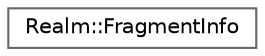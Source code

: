 digraph "Graphical Class Hierarchy"
{
 // LATEX_PDF_SIZE
  bgcolor="transparent";
  edge [fontname=Helvetica,fontsize=10,labelfontname=Helvetica,labelfontsize=10];
  node [fontname=Helvetica,fontsize=10,shape=box,height=0.2,width=0.4];
  rankdir="LR";
  Node0 [id="Node000000",label="Realm::FragmentInfo",height=0.2,width=0.4,color="grey40", fillcolor="white", style="filled",URL="$structRealm_1_1FragmentInfo.html",tooltip=" "];
}
